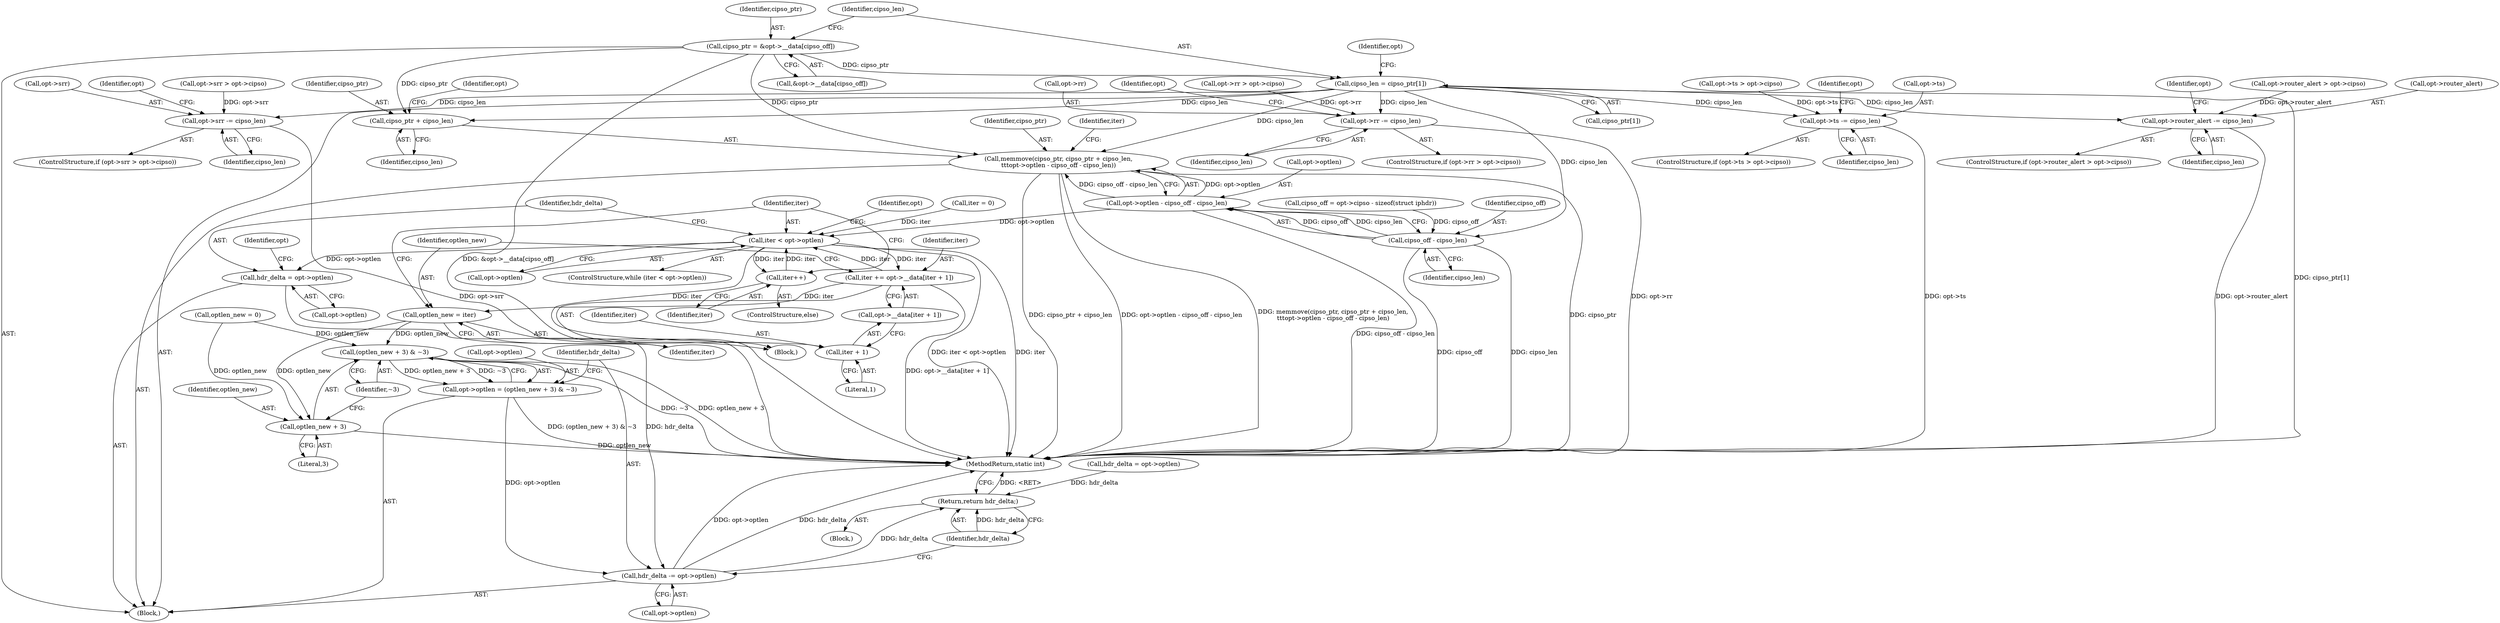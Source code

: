 digraph "1_linux_f6d8bd051c391c1c0458a30b2a7abcd939329259_5@pointer" {
"1000152" [label="(Call,cipso_len = cipso_ptr[1])"];
"1000144" [label="(Call,cipso_ptr = &opt->__data[cipso_off])"];
"1000165" [label="(Call,opt->srr -= cipso_len)"];
"1000178" [label="(Call,opt->rr -= cipso_len)"];
"1000191" [label="(Call,opt->ts -= cipso_len)"];
"1000204" [label="(Call,opt->router_alert -= cipso_len)"];
"1000214" [label="(Call,memmove(cipso_ptr, cipso_ptr + cipso_len,\n\t\t\topt->optlen - cipso_off - cipso_len))"];
"1000216" [label="(Call,cipso_ptr + cipso_len)"];
"1000223" [label="(Call,cipso_off - cipso_len)"];
"1000219" [label="(Call,opt->optlen - cipso_off - cipso_len)"];
"1000233" [label="(Call,iter < opt->optlen)"];
"1000247" [label="(Call,iter += opt->__data[iter + 1])"];
"1000256" [label="(Call,optlen_new = iter)"];
"1000271" [label="(Call,(optlen_new + 3) & ~3)"];
"1000267" [label="(Call,opt->optlen = (optlen_new + 3) & ~3)"];
"1000276" [label="(Call,hdr_delta -= opt->optlen)"];
"1000294" [label="(Return,return hdr_delta;)"];
"1000272" [label="(Call,optlen_new + 3)"];
"1000253" [label="(Call,iter + 1)"];
"1000260" [label="(Call,iter++)"];
"1000262" [label="(Call,hdr_delta = opt->optlen)"];
"1000246" [label="(Block,)"];
"1000157" [label="(ControlStructure,if (opt->srr > opt->cipso))"];
"1000226" [label="(Call,iter = 0)"];
"1000154" [label="(Call,cipso_ptr[1])"];
"1000296" [label="(MethodReturn,static int)"];
"1000195" [label="(Identifier,cipso_len)"];
"1000249" [label="(Call,opt->__data[iter + 1])"];
"1000272" [label="(Call,optlen_new + 3)"];
"1000294" [label="(Return,return hdr_delta;)"];
"1000259" [label="(ControlStructure,else)"];
"1000268" [label="(Call,opt->optlen)"];
"1000183" [label="(ControlStructure,if (opt->ts > opt->cipso))"];
"1000153" [label="(Identifier,cipso_len)"];
"1000235" [label="(Call,opt->optlen)"];
"1000242" [label="(Identifier,opt)"];
"1000273" [label="(Identifier,optlen_new)"];
"1000227" [label="(Identifier,iter)"];
"1000173" [label="(Identifier,opt)"];
"1000186" [label="(Identifier,opt)"];
"1000136" [label="(Call,cipso_off = opt->cipso - sizeof(struct iphdr))"];
"1000261" [label="(Identifier,iter)"];
"1000170" [label="(ControlStructure,if (opt->rr > opt->cipso))"];
"1000267" [label="(Call,opt->optlen = (optlen_new + 3) & ~3)"];
"1000253" [label="(Call,iter + 1)"];
"1000258" [label="(Identifier,iter)"];
"1000223" [label="(Call,cipso_off - cipso_len)"];
"1000216" [label="(Call,cipso_ptr + cipso_len)"];
"1000192" [label="(Call,opt->ts)"];
"1000219" [label="(Call,opt->optlen - cipso_off - cipso_len)"];
"1000233" [label="(Call,iter < opt->optlen)"];
"1000257" [label="(Identifier,optlen_new)"];
"1000160" [label="(Identifier,opt)"];
"1000169" [label="(Identifier,cipso_len)"];
"1000232" [label="(ControlStructure,while (iter < opt->optlen))"];
"1000254" [label="(Identifier,iter)"];
"1000275" [label="(Identifier,~3)"];
"1000165" [label="(Call,opt->srr -= cipso_len)"];
"1000260" [label="(Call,iter++)"];
"1000229" [label="(Call,optlen_new = 0)"];
"1000274" [label="(Literal,3)"];
"1000221" [label="(Identifier,opt)"];
"1000262" [label="(Call,hdr_delta = opt->optlen)"];
"1000211" [label="(Identifier,opt)"];
"1000197" [label="(Call,opt->router_alert > opt->cipso)"];
"1000145" [label="(Identifier,cipso_ptr)"];
"1000287" [label="(Call,hdr_delta = opt->optlen)"];
"1000184" [label="(Call,opt->ts > opt->cipso)"];
"1000220" [label="(Call,opt->optlen)"];
"1000276" [label="(Call,hdr_delta -= opt->optlen)"];
"1000104" [label="(Block,)"];
"1000271" [label="(Call,(optlen_new + 3) & ~3)"];
"1000152" [label="(Call,cipso_len = cipso_ptr[1])"];
"1000196" [label="(ControlStructure,if (opt->router_alert > opt->cipso))"];
"1000199" [label="(Identifier,opt)"];
"1000225" [label="(Identifier,cipso_len)"];
"1000178" [label="(Call,opt->rr -= cipso_len)"];
"1000263" [label="(Identifier,hdr_delta)"];
"1000158" [label="(Call,opt->srr > opt->cipso)"];
"1000214" [label="(Call,memmove(cipso_ptr, cipso_ptr + cipso_len,\n\t\t\topt->optlen - cipso_off - cipso_len))"];
"1000248" [label="(Identifier,iter)"];
"1000204" [label="(Call,opt->router_alert -= cipso_len)"];
"1000247" [label="(Call,iter += opt->__data[iter + 1])"];
"1000217" [label="(Identifier,cipso_ptr)"];
"1000234" [label="(Identifier,iter)"];
"1000191" [label="(Call,opt->ts -= cipso_len)"];
"1000295" [label="(Identifier,hdr_delta)"];
"1000224" [label="(Identifier,cipso_off)"];
"1000269" [label="(Identifier,opt)"];
"1000146" [label="(Call,&opt->__data[cipso_off])"];
"1000171" [label="(Call,opt->rr > opt->cipso)"];
"1000256" [label="(Call,optlen_new = iter)"];
"1000130" [label="(Block,)"];
"1000166" [label="(Call,opt->srr)"];
"1000277" [label="(Identifier,hdr_delta)"];
"1000278" [label="(Call,opt->optlen)"];
"1000255" [label="(Literal,1)"];
"1000264" [label="(Call,opt->optlen)"];
"1000208" [label="(Identifier,cipso_len)"];
"1000218" [label="(Identifier,cipso_len)"];
"1000182" [label="(Identifier,cipso_len)"];
"1000179" [label="(Call,opt->rr)"];
"1000205" [label="(Call,opt->router_alert)"];
"1000215" [label="(Identifier,cipso_ptr)"];
"1000144" [label="(Call,cipso_ptr = &opt->__data[cipso_off])"];
"1000152" -> "1000130"  [label="AST: "];
"1000152" -> "1000154"  [label="CFG: "];
"1000153" -> "1000152"  [label="AST: "];
"1000154" -> "1000152"  [label="AST: "];
"1000160" -> "1000152"  [label="CFG: "];
"1000152" -> "1000296"  [label="DDG: cipso_ptr[1]"];
"1000144" -> "1000152"  [label="DDG: cipso_ptr"];
"1000152" -> "1000165"  [label="DDG: cipso_len"];
"1000152" -> "1000178"  [label="DDG: cipso_len"];
"1000152" -> "1000191"  [label="DDG: cipso_len"];
"1000152" -> "1000204"  [label="DDG: cipso_len"];
"1000152" -> "1000214"  [label="DDG: cipso_len"];
"1000152" -> "1000216"  [label="DDG: cipso_len"];
"1000152" -> "1000223"  [label="DDG: cipso_len"];
"1000144" -> "1000130"  [label="AST: "];
"1000144" -> "1000146"  [label="CFG: "];
"1000145" -> "1000144"  [label="AST: "];
"1000146" -> "1000144"  [label="AST: "];
"1000153" -> "1000144"  [label="CFG: "];
"1000144" -> "1000296"  [label="DDG: &opt->__data[cipso_off]"];
"1000144" -> "1000214"  [label="DDG: cipso_ptr"];
"1000144" -> "1000216"  [label="DDG: cipso_ptr"];
"1000165" -> "1000157"  [label="AST: "];
"1000165" -> "1000169"  [label="CFG: "];
"1000166" -> "1000165"  [label="AST: "];
"1000169" -> "1000165"  [label="AST: "];
"1000173" -> "1000165"  [label="CFG: "];
"1000165" -> "1000296"  [label="DDG: opt->srr"];
"1000158" -> "1000165"  [label="DDG: opt->srr"];
"1000178" -> "1000170"  [label="AST: "];
"1000178" -> "1000182"  [label="CFG: "];
"1000179" -> "1000178"  [label="AST: "];
"1000182" -> "1000178"  [label="AST: "];
"1000186" -> "1000178"  [label="CFG: "];
"1000178" -> "1000296"  [label="DDG: opt->rr"];
"1000171" -> "1000178"  [label="DDG: opt->rr"];
"1000191" -> "1000183"  [label="AST: "];
"1000191" -> "1000195"  [label="CFG: "];
"1000192" -> "1000191"  [label="AST: "];
"1000195" -> "1000191"  [label="AST: "];
"1000199" -> "1000191"  [label="CFG: "];
"1000191" -> "1000296"  [label="DDG: opt->ts"];
"1000184" -> "1000191"  [label="DDG: opt->ts"];
"1000204" -> "1000196"  [label="AST: "];
"1000204" -> "1000208"  [label="CFG: "];
"1000205" -> "1000204"  [label="AST: "];
"1000208" -> "1000204"  [label="AST: "];
"1000211" -> "1000204"  [label="CFG: "];
"1000204" -> "1000296"  [label="DDG: opt->router_alert"];
"1000197" -> "1000204"  [label="DDG: opt->router_alert"];
"1000214" -> "1000130"  [label="AST: "];
"1000214" -> "1000219"  [label="CFG: "];
"1000215" -> "1000214"  [label="AST: "];
"1000216" -> "1000214"  [label="AST: "];
"1000219" -> "1000214"  [label="AST: "];
"1000227" -> "1000214"  [label="CFG: "];
"1000214" -> "1000296"  [label="DDG: cipso_ptr"];
"1000214" -> "1000296"  [label="DDG: cipso_ptr + cipso_len"];
"1000214" -> "1000296"  [label="DDG: opt->optlen - cipso_off - cipso_len"];
"1000214" -> "1000296"  [label="DDG: memmove(cipso_ptr, cipso_ptr + cipso_len,\n\t\t\topt->optlen - cipso_off - cipso_len)"];
"1000219" -> "1000214"  [label="DDG: opt->optlen"];
"1000219" -> "1000214"  [label="DDG: cipso_off - cipso_len"];
"1000216" -> "1000218"  [label="CFG: "];
"1000217" -> "1000216"  [label="AST: "];
"1000218" -> "1000216"  [label="AST: "];
"1000221" -> "1000216"  [label="CFG: "];
"1000223" -> "1000219"  [label="AST: "];
"1000223" -> "1000225"  [label="CFG: "];
"1000224" -> "1000223"  [label="AST: "];
"1000225" -> "1000223"  [label="AST: "];
"1000219" -> "1000223"  [label="CFG: "];
"1000223" -> "1000296"  [label="DDG: cipso_len"];
"1000223" -> "1000296"  [label="DDG: cipso_off"];
"1000223" -> "1000219"  [label="DDG: cipso_off"];
"1000223" -> "1000219"  [label="DDG: cipso_len"];
"1000136" -> "1000223"  [label="DDG: cipso_off"];
"1000220" -> "1000219"  [label="AST: "];
"1000219" -> "1000296"  [label="DDG: cipso_off - cipso_len"];
"1000219" -> "1000233"  [label="DDG: opt->optlen"];
"1000233" -> "1000232"  [label="AST: "];
"1000233" -> "1000235"  [label="CFG: "];
"1000234" -> "1000233"  [label="AST: "];
"1000235" -> "1000233"  [label="AST: "];
"1000242" -> "1000233"  [label="CFG: "];
"1000263" -> "1000233"  [label="CFG: "];
"1000233" -> "1000296"  [label="DDG: iter < opt->optlen"];
"1000233" -> "1000296"  [label="DDG: iter"];
"1000226" -> "1000233"  [label="DDG: iter"];
"1000260" -> "1000233"  [label="DDG: iter"];
"1000247" -> "1000233"  [label="DDG: iter"];
"1000233" -> "1000247"  [label="DDG: iter"];
"1000233" -> "1000253"  [label="DDG: iter"];
"1000233" -> "1000260"  [label="DDG: iter"];
"1000233" -> "1000262"  [label="DDG: opt->optlen"];
"1000247" -> "1000246"  [label="AST: "];
"1000247" -> "1000249"  [label="CFG: "];
"1000248" -> "1000247"  [label="AST: "];
"1000249" -> "1000247"  [label="AST: "];
"1000257" -> "1000247"  [label="CFG: "];
"1000247" -> "1000296"  [label="DDG: opt->__data[iter + 1]"];
"1000247" -> "1000256"  [label="DDG: iter"];
"1000256" -> "1000246"  [label="AST: "];
"1000256" -> "1000258"  [label="CFG: "];
"1000257" -> "1000256"  [label="AST: "];
"1000258" -> "1000256"  [label="AST: "];
"1000234" -> "1000256"  [label="CFG: "];
"1000256" -> "1000271"  [label="DDG: optlen_new"];
"1000256" -> "1000272"  [label="DDG: optlen_new"];
"1000271" -> "1000267"  [label="AST: "];
"1000271" -> "1000275"  [label="CFG: "];
"1000272" -> "1000271"  [label="AST: "];
"1000275" -> "1000271"  [label="AST: "];
"1000267" -> "1000271"  [label="CFG: "];
"1000271" -> "1000296"  [label="DDG: ~3"];
"1000271" -> "1000296"  [label="DDG: optlen_new + 3"];
"1000271" -> "1000267"  [label="DDG: optlen_new + 3"];
"1000271" -> "1000267"  [label="DDG: ~3"];
"1000229" -> "1000271"  [label="DDG: optlen_new"];
"1000267" -> "1000130"  [label="AST: "];
"1000268" -> "1000267"  [label="AST: "];
"1000277" -> "1000267"  [label="CFG: "];
"1000267" -> "1000296"  [label="DDG: (optlen_new + 3) & ~3"];
"1000267" -> "1000276"  [label="DDG: opt->optlen"];
"1000276" -> "1000130"  [label="AST: "];
"1000276" -> "1000278"  [label="CFG: "];
"1000277" -> "1000276"  [label="AST: "];
"1000278" -> "1000276"  [label="AST: "];
"1000295" -> "1000276"  [label="CFG: "];
"1000276" -> "1000296"  [label="DDG: opt->optlen"];
"1000276" -> "1000296"  [label="DDG: hdr_delta"];
"1000262" -> "1000276"  [label="DDG: hdr_delta"];
"1000276" -> "1000294"  [label="DDG: hdr_delta"];
"1000294" -> "1000104"  [label="AST: "];
"1000294" -> "1000295"  [label="CFG: "];
"1000295" -> "1000294"  [label="AST: "];
"1000296" -> "1000294"  [label="CFG: "];
"1000294" -> "1000296"  [label="DDG: <RET>"];
"1000295" -> "1000294"  [label="DDG: hdr_delta"];
"1000287" -> "1000294"  [label="DDG: hdr_delta"];
"1000272" -> "1000274"  [label="CFG: "];
"1000273" -> "1000272"  [label="AST: "];
"1000274" -> "1000272"  [label="AST: "];
"1000275" -> "1000272"  [label="CFG: "];
"1000272" -> "1000296"  [label="DDG: optlen_new"];
"1000229" -> "1000272"  [label="DDG: optlen_new"];
"1000253" -> "1000249"  [label="AST: "];
"1000253" -> "1000255"  [label="CFG: "];
"1000254" -> "1000253"  [label="AST: "];
"1000255" -> "1000253"  [label="AST: "];
"1000249" -> "1000253"  [label="CFG: "];
"1000260" -> "1000259"  [label="AST: "];
"1000260" -> "1000261"  [label="CFG: "];
"1000261" -> "1000260"  [label="AST: "];
"1000234" -> "1000260"  [label="CFG: "];
"1000262" -> "1000130"  [label="AST: "];
"1000262" -> "1000264"  [label="CFG: "];
"1000263" -> "1000262"  [label="AST: "];
"1000264" -> "1000262"  [label="AST: "];
"1000269" -> "1000262"  [label="CFG: "];
}
